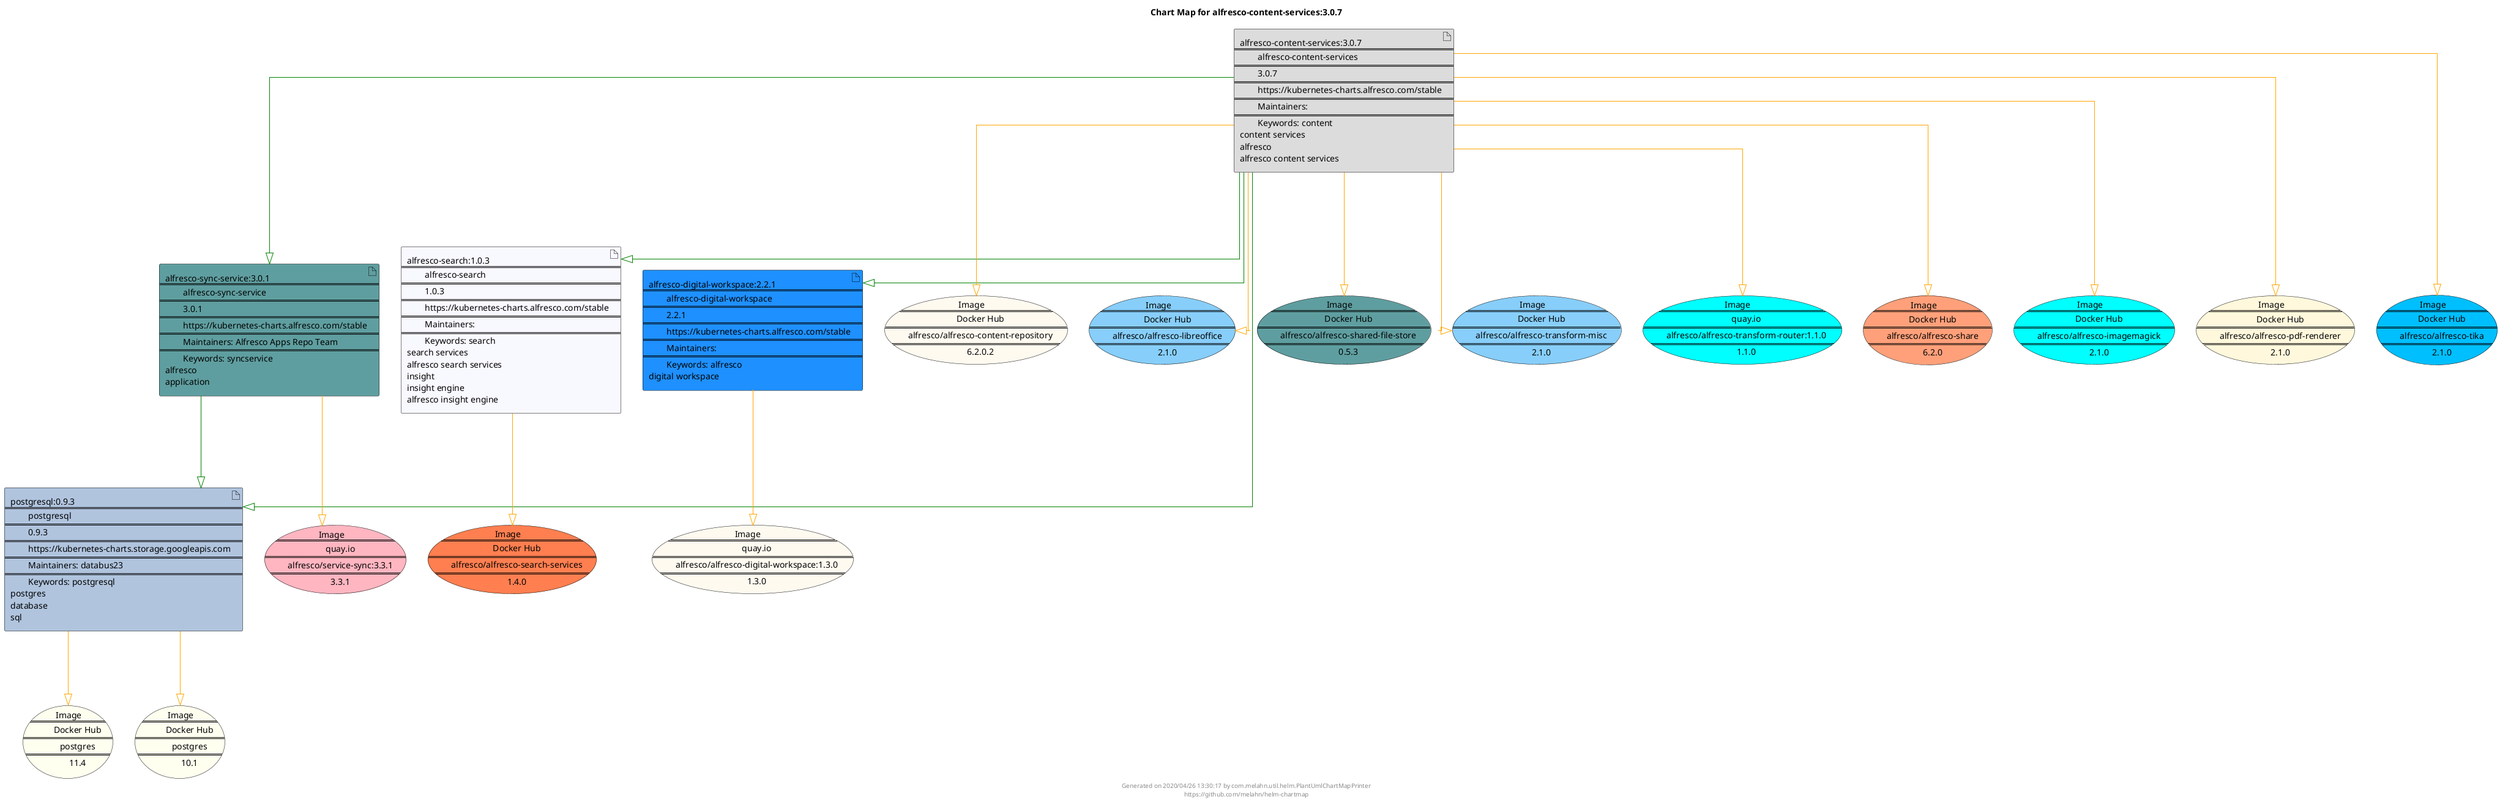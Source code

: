 @startuml
skinparam linetype ortho
skinparam backgroundColor white
skinparam usecaseBorderColor black
skinparam usecaseArrowColor LightSlateGray
skinparam artifactBorderColor black
skinparam artifactArrowColor LightSlateGray

title Chart Map for alfresco-content-services:3.0.7

'There are 5 referenced Helm Charts
artifact "postgresql:0.9.3\n====\n\tpostgresql\n====\n\t0.9.3\n====\n\thttps://kubernetes-charts.storage.googleapis.com\n====\n\tMaintainers: databus23\n====\n\tKeywords: postgresql\npostgres\ndatabase\nsql" as postgresql_0_9_3 #LightSteelBlue
artifact "alfresco-content-services:3.0.7\n====\n\talfresco-content-services\n====\n\t3.0.7\n====\n\thttps://kubernetes-charts.alfresco.com/stable\n====\n\tMaintainers: \n====\n\tKeywords: content\ncontent services\nalfresco\nalfresco content services" as alfresco_content_services_3_0_7 #Gainsboro
artifact "alfresco-sync-service:3.0.1\n====\n\talfresco-sync-service\n====\n\t3.0.1\n====\n\thttps://kubernetes-charts.alfresco.com/stable\n====\n\tMaintainers: Alfresco Apps Repo Team\n====\n\tKeywords: syncservice\nalfresco\napplication" as alfresco_sync_service_3_0_1 #CadetBlue
artifact "alfresco-search:1.0.3\n====\n\talfresco-search\n====\n\t1.0.3\n====\n\thttps://kubernetes-charts.alfresco.com/stable\n====\n\tMaintainers: \n====\n\tKeywords: search\nsearch services\nalfresco search services\ninsight\ninsight engine\nalfresco insight engine" as alfresco_search_1_0_3 #GhostWhite
artifact "alfresco-digital-workspace:2.2.1\n====\n\talfresco-digital-workspace\n====\n\t2.2.1\n====\n\thttps://kubernetes-charts.alfresco.com/stable\n====\n\tMaintainers: \n====\n\tKeywords: alfresco\ndigital workspace" as alfresco_digital_workspace_2_2_1 #DodgerBlue

'There are 14 referenced Docker Images
usecase "Image\n====\n\tDocker Hub\n====\n\talfresco/alfresco-content-repository\n====\n\t6.2.0.2" as alfresco_alfresco_content_repository_6_2_0_2 #FloralWhite
usecase "Image\n====\n\tDocker Hub\n====\n\tpostgres\n====\n\t11.4" as postgres_11_4 #Ivory
usecase "Image\n====\n\tquay.io\n====\n\talfresco/alfresco-digital-workspace:1.3.0\n====\n\t1.3.0" as quay_io_alfresco_alfresco_digital_workspace_1_3_0 #FloralWhite
usecase "Image\n====\n\tDocker Hub\n====\n\talfresco/alfresco-libreoffice\n====\n\t2.1.0" as alfresco_alfresco_libreoffice_2_1_0 #LightSkyBlue
usecase "Image\n====\n\tDocker Hub\n====\n\tpostgres\n====\n\t10.1" as postgres_10_1 #Ivory
usecase "Image\n====\n\tDocker Hub\n====\n\talfresco/alfresco-shared-file-store\n====\n\t0.5.3" as alfresco_alfresco_shared_file_store_0_5_3 #CadetBlue
usecase "Image\n====\n\tDocker Hub\n====\n\talfresco/alfresco-transform-misc\n====\n\t2.1.0" as alfresco_alfresco_transform_misc_2_1_0 #LightSkyBlue
usecase "Image\n====\n\tquay.io\n====\n\talfresco/alfresco-transform-router:1.1.0\n====\n\t1.1.0" as quay_io_alfresco_alfresco_transform_router_1_1_0 #Aqua
usecase "Image\n====\n\tDocker Hub\n====\n\talfresco/alfresco-share\n====\n\t6.2.0" as alfresco_alfresco_share_6_2_0 #LightSalmon
usecase "Image\n====\n\tDocker Hub\n====\n\talfresco/alfresco-imagemagick\n====\n\t2.1.0" as alfresco_alfresco_imagemagick_2_1_0 #Aqua
usecase "Image\n====\n\tquay.io\n====\n\talfresco/service-sync:3.3.1\n====\n\t3.3.1" as quay_io_alfresco_service_sync_3_3_1 #LightPink
usecase "Image\n====\n\tDocker Hub\n====\n\talfresco/alfresco-search-services\n====\n\t1.4.0" as alfresco_alfresco_search_services_1_4_0 #Coral
usecase "Image\n====\n\tDocker Hub\n====\n\talfresco/alfresco-pdf-renderer\n====\n\t2.1.0" as alfresco_alfresco_pdf_renderer_2_1_0 #Cornsilk
usecase "Image\n====\n\tDocker Hub\n====\n\talfresco/alfresco-tika\n====\n\t2.1.0" as alfresco_alfresco_tika_2_1_0 #DeepSkyBlue

'Chart Dependencies
alfresco_content_services_3_0_7--[#green]-|>alfresco_sync_service_3_0_1
alfresco_sync_service_3_0_1--[#green]-|>postgresql_0_9_3
alfresco_content_services_3_0_7--[#green]-|>postgresql_0_9_3
alfresco_content_services_3_0_7--[#green]-|>alfresco_digital_workspace_2_2_1
alfresco_content_services_3_0_7--[#green]-|>alfresco_search_1_0_3
postgresql_0_9_3--[#orange]-|>postgres_11_4
postgresql_0_9_3--[#orange]-|>postgres_10_1
alfresco_content_services_3_0_7--[#orange]-|>alfresco_alfresco_libreoffice_2_1_0
alfresco_content_services_3_0_7--[#orange]-|>alfresco_alfresco_transform_misc_2_1_0
alfresco_content_services_3_0_7--[#orange]-|>alfresco_alfresco_shared_file_store_0_5_3
alfresco_content_services_3_0_7--[#orange]-|>alfresco_alfresco_pdf_renderer_2_1_0
alfresco_content_services_3_0_7--[#orange]-|>quay_io_alfresco_alfresco_transform_router_1_1_0
alfresco_content_services_3_0_7--[#orange]-|>alfresco_alfresco_content_repository_6_2_0_2
alfresco_content_services_3_0_7--[#orange]-|>alfresco_alfresco_tika_2_1_0
alfresco_content_services_3_0_7--[#orange]-|>alfresco_alfresco_imagemagick_2_1_0
alfresco_content_services_3_0_7--[#orange]-|>alfresco_alfresco_share_6_2_0
alfresco_sync_service_3_0_1--[#orange]-|>quay_io_alfresco_service_sync_3_3_1
alfresco_search_1_0_3--[#orange]-|>alfresco_alfresco_search_services_1_4_0
alfresco_digital_workspace_2_2_1--[#orange]-|>quay_io_alfresco_alfresco_digital_workspace_1_3_0

center footer Generated on 2020/04/26 13:30:17 by com.melahn.util.helm.PlantUmlChartMapPrinter\nhttps://github.com/melahn/helm-chartmap
@enduml
